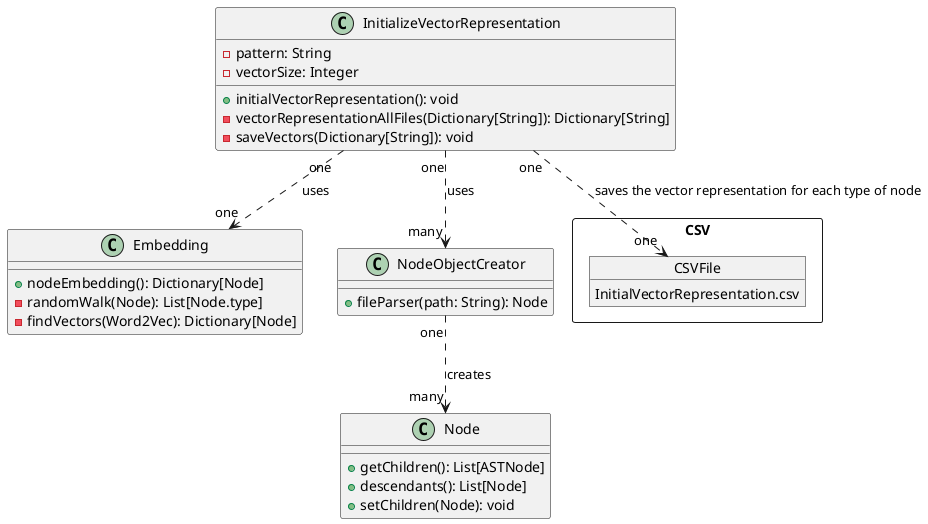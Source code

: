 @startuml Initial_vector_representation-model

class InitializeVectorRepresentation {
    - pattern: String
    - vectorSize: Integer
    + initialVectorRepresentation(): void
    - vectorRepresentationAllFiles(Dictionary[String]): Dictionary[String]
    - saveVectors(Dictionary[String]): void
}


class Embedding {
    + nodeEmbedding(): Dictionary[Node]
    - randomWalk(Node): List[Node.type]
    - findVectors(Word2Vec): Dictionary[Node]
}

class Node {

    + getChildren(): List[ASTNode]
    + descendants(): List[Node]
    + setChildren(Node): void
}


class NodeObjectCreator {
    + fileParser(path: String): Node
}

package CSV <<Rectangle>> {
    object CSVFile {
        InitialVectorRepresentation.csv
    }
}


InitializeVectorRepresentation "one" ..> "one" Embedding : uses
InitializeVectorRepresentation "one" ..> "many" NodeObjectCreator : uses
NodeObjectCreator "one"..> "many" Node : creates

InitializeVectorRepresentation "one" ..> "one" CSVFile: saves the vector representation for each type of node


@enduml